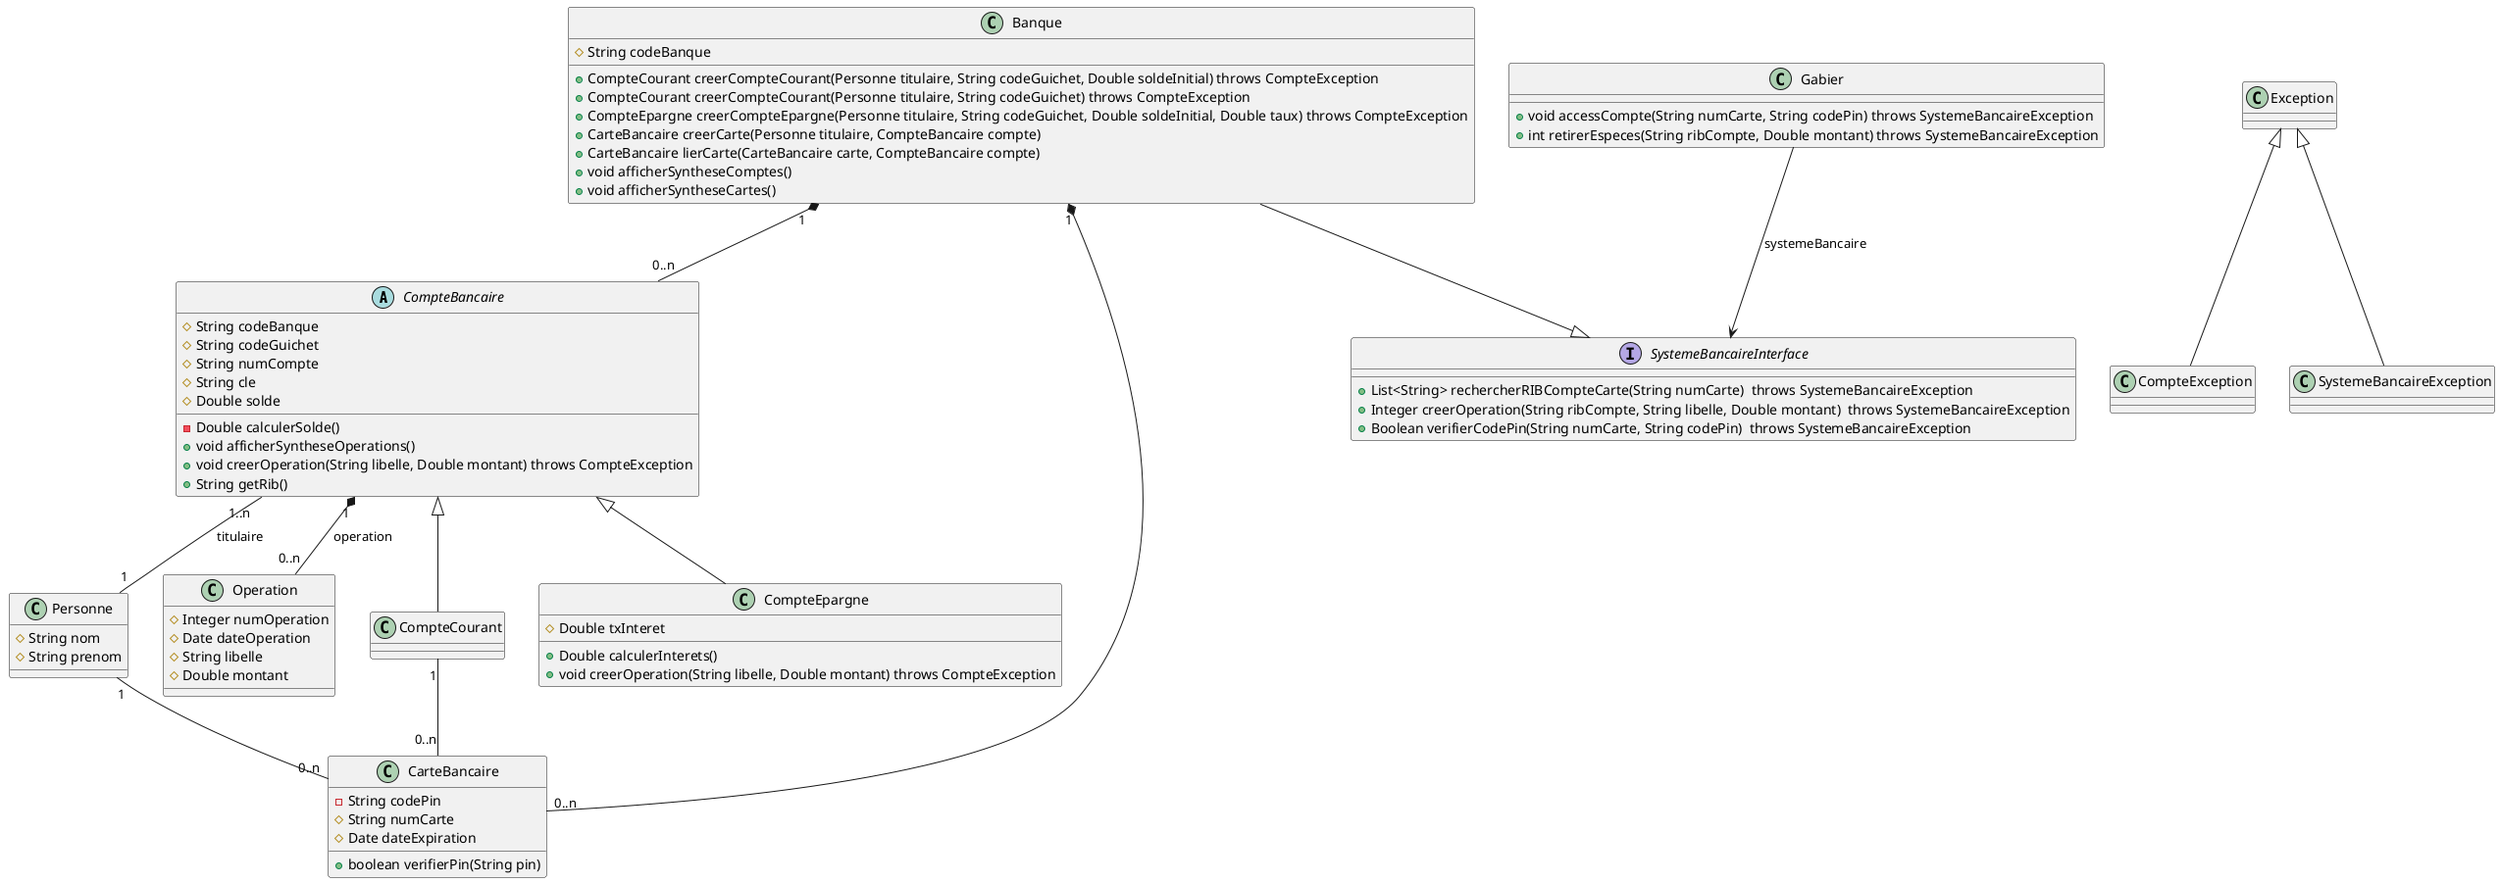 @startuml
abstract class CompteBancaire {
    #String codeBanque
    #String codeGuichet
    #String numCompte
    #String cle
    #Double solde
    -Double calculerSolde()
    +void afficherSyntheseOperations()
    +void creerOperation(String libelle, Double montant) throws CompteException
    +String getRib()
}

class Personne {
    #String nom
    #String prenom
}

class Operation {
    #Integer numOperation
    #Date dateOperation
    #String libelle
    #Double montant
}

class CompteCourant {
}

class CompteEpargne {
    #Double txInteret
    +Double calculerInterets()
    +void creerOperation(String libelle, Double montant) throws CompteException
}


class CarteBancaire {
    -String codePin
    #String numCarte
    #Date dateExpiration
    +boolean verifierPin(String pin)
}

class Gabier {
    +void accessCompte(String numCarte, String codePin) throws SystemeBancaireException
    +int retirerEspeces(String ribCompte, Double montant) throws SystemeBancaireException    
}

class Banque {
    #String codeBanque
    +CompteCourant creerCompteCourant(Personne titulaire, String codeGuichet, Double soldeInitial) throws CompteException
    +CompteCourant creerCompteCourant(Personne titulaire, String codeGuichet) throws CompteException
    +CompteEpargne creerCompteEpargne(Personne titulaire, String codeGuichet, Double soldeInitial, Double taux) throws CompteException
    +CarteBancaire creerCarte(Personne titulaire, CompteBancaire compte)
    +CarteBancaire lierCarte(CarteBancaire carte, CompteBancaire compte)
    +void afficherSyntheseComptes()
    +void afficherSyntheseCartes()
}

interface SystemeBancaireInterface {
    +List<String> rechercherRIBCompteCarte(String numCarte)  throws SystemeBancaireException
    +Integer creerOperation(String ribCompte, String libelle, Double montant)  throws SystemeBancaireException
    +Boolean verifierCodePin(String numCarte, String codePin)  throws SystemeBancaireException
}

CompteBancaire "1" *-- "0..n" Operation : operation
CompteBancaire <|--  CompteCourant
CompteBancaire <|--  CompteEpargne
CompteBancaire "1..n" -- "1" Personne : titulaire
Personne "1" -- "0..n" CarteBancaire
CompteCourant "1" -- "0..n" CarteBancaire
Gabier --> SystemeBancaireInterface : systemeBancaire 
Banque --|> SystemeBancaireInterface
Banque "1" *-- "0..n" CompteBancaire
Banque "1" *-- "0..n" CarteBancaire
Exception <|-- CompteException
Exception <|-- SystemeBancaireException
@enduml
